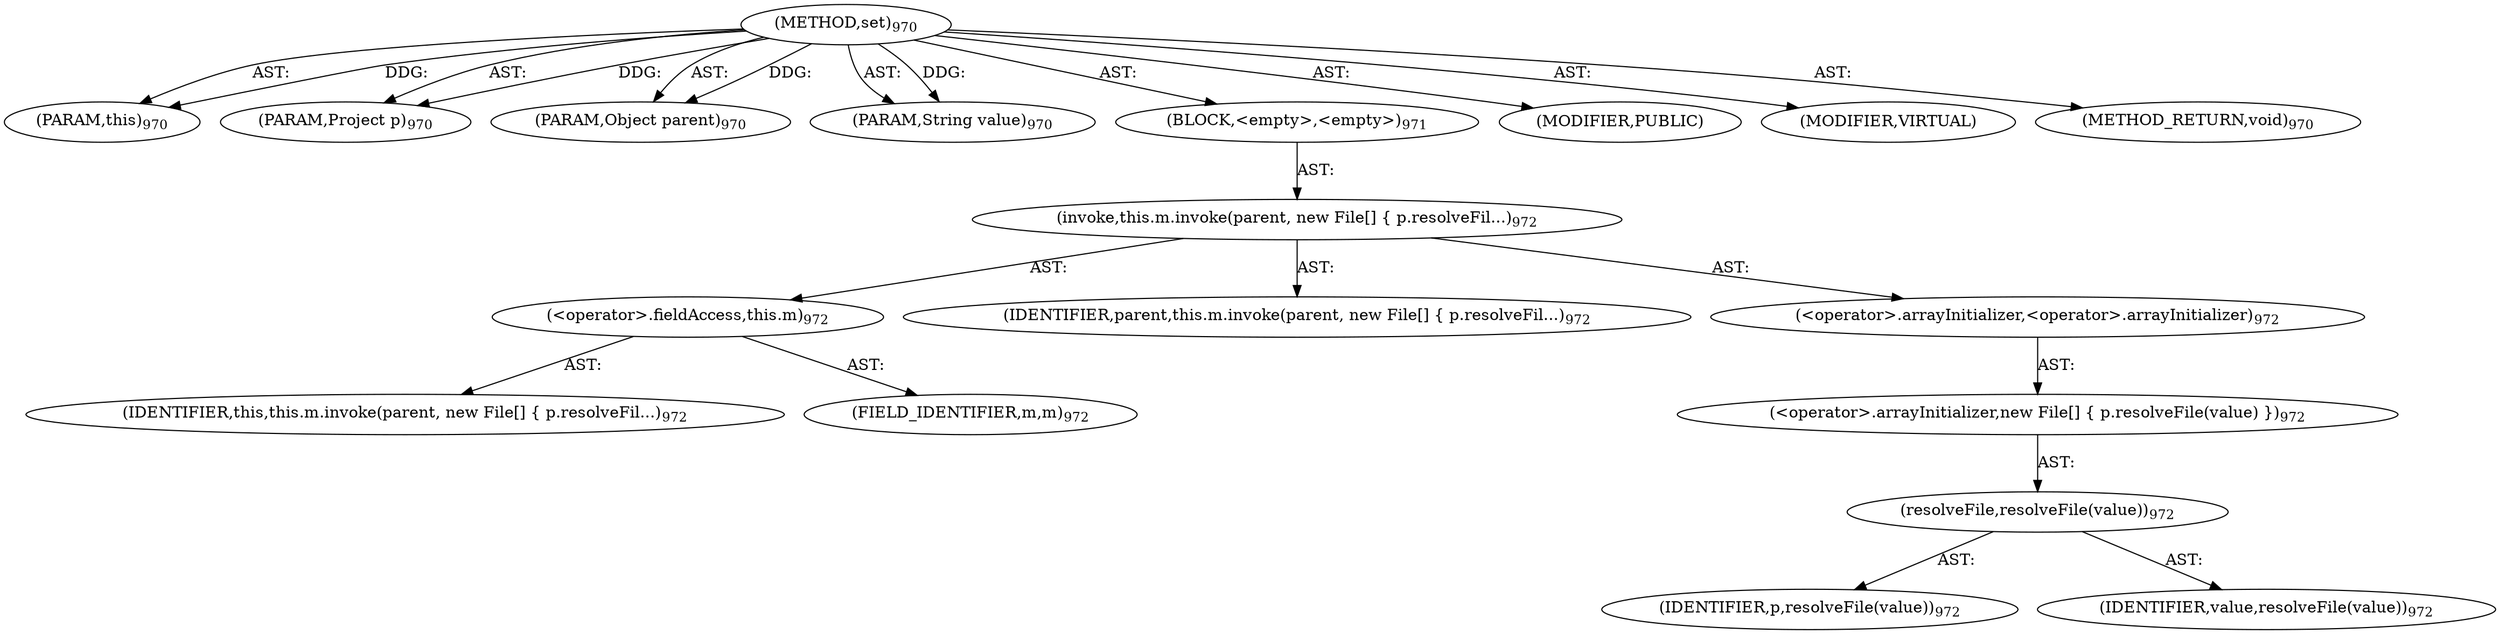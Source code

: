 digraph "set" {  
"111669149753" [label = <(METHOD,set)<SUB>970</SUB>> ]
"115964117173" [label = <(PARAM,this)<SUB>970</SUB>> ]
"115964117174" [label = <(PARAM,Project p)<SUB>970</SUB>> ]
"115964117175" [label = <(PARAM,Object parent)<SUB>970</SUB>> ]
"115964117176" [label = <(PARAM,String value)<SUB>970</SUB>> ]
"25769803989" [label = <(BLOCK,&lt;empty&gt;,&lt;empty&gt;)<SUB>971</SUB>> ]
"30064771884" [label = <(invoke,this.m.invoke(parent, new File[] { p.resolveFil...)<SUB>972</SUB>> ]
"30064771885" [label = <(&lt;operator&gt;.fieldAccess,this.m)<SUB>972</SUB>> ]
"68719477478" [label = <(IDENTIFIER,this,this.m.invoke(parent, new File[] { p.resolveFil...)<SUB>972</SUB>> ]
"55834575009" [label = <(FIELD_IDENTIFIER,m,m)<SUB>972</SUB>> ]
"68719477479" [label = <(IDENTIFIER,parent,this.m.invoke(parent, new File[] { p.resolveFil...)<SUB>972</SUB>> ]
"30064771886" [label = <(&lt;operator&gt;.arrayInitializer,&lt;operator&gt;.arrayInitializer)<SUB>972</SUB>> ]
"30064771887" [label = <(&lt;operator&gt;.arrayInitializer,new File[] { p.resolveFile(value) })<SUB>972</SUB>> ]
"30064771888" [label = <(resolveFile,resolveFile(value))<SUB>972</SUB>> ]
"68719477480" [label = <(IDENTIFIER,p,resolveFile(value))<SUB>972</SUB>> ]
"68719477481" [label = <(IDENTIFIER,value,resolveFile(value))<SUB>972</SUB>> ]
"133143986316" [label = <(MODIFIER,PUBLIC)> ]
"133143986317" [label = <(MODIFIER,VIRTUAL)> ]
"128849018937" [label = <(METHOD_RETURN,void)<SUB>970</SUB>> ]
  "111669149753" -> "115964117173"  [ label = "AST: "] 
  "111669149753" -> "115964117174"  [ label = "AST: "] 
  "111669149753" -> "115964117175"  [ label = "AST: "] 
  "111669149753" -> "115964117176"  [ label = "AST: "] 
  "111669149753" -> "25769803989"  [ label = "AST: "] 
  "111669149753" -> "133143986316"  [ label = "AST: "] 
  "111669149753" -> "133143986317"  [ label = "AST: "] 
  "111669149753" -> "128849018937"  [ label = "AST: "] 
  "25769803989" -> "30064771884"  [ label = "AST: "] 
  "30064771884" -> "30064771885"  [ label = "AST: "] 
  "30064771884" -> "68719477479"  [ label = "AST: "] 
  "30064771884" -> "30064771886"  [ label = "AST: "] 
  "30064771885" -> "68719477478"  [ label = "AST: "] 
  "30064771885" -> "55834575009"  [ label = "AST: "] 
  "30064771886" -> "30064771887"  [ label = "AST: "] 
  "30064771887" -> "30064771888"  [ label = "AST: "] 
  "30064771888" -> "68719477480"  [ label = "AST: "] 
  "30064771888" -> "68719477481"  [ label = "AST: "] 
  "111669149753" -> "115964117173"  [ label = "DDG: "] 
  "111669149753" -> "115964117174"  [ label = "DDG: "] 
  "111669149753" -> "115964117175"  [ label = "DDG: "] 
  "111669149753" -> "115964117176"  [ label = "DDG: "] 
}
